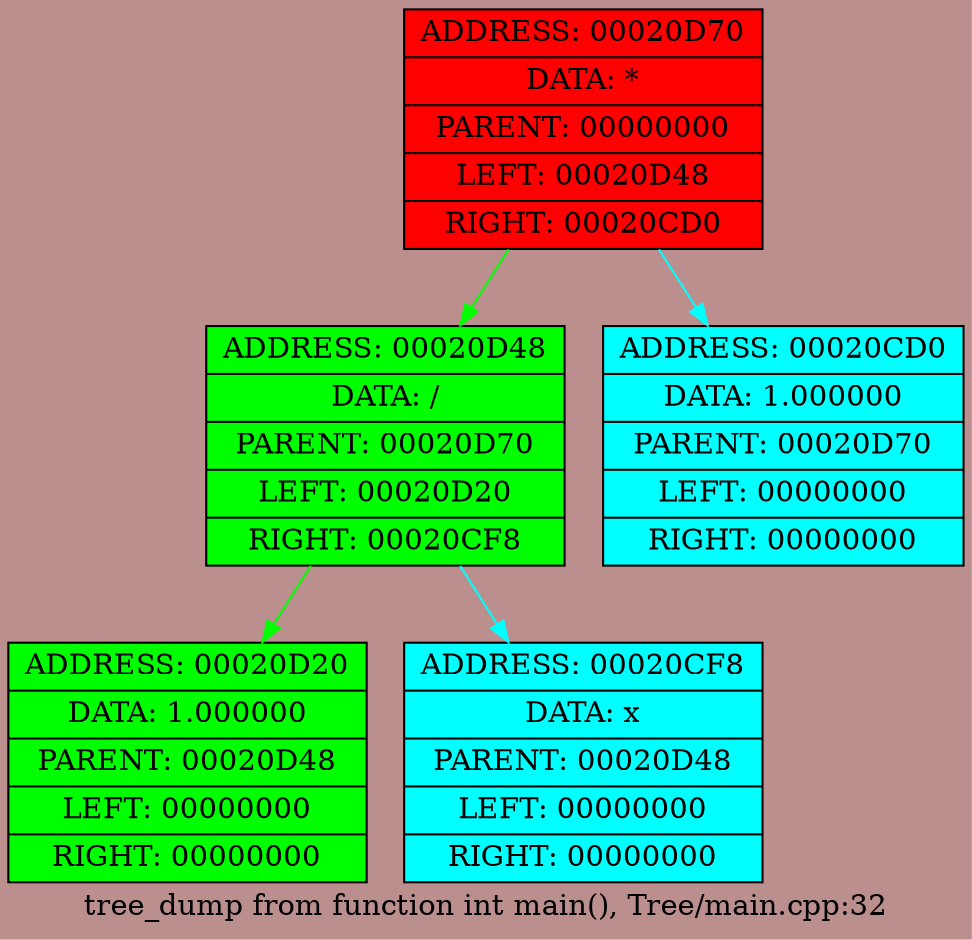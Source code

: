 digraph struct {bgcolor=RosyBrown rankdir = HR


label = "tree_dump from function int main(), Tree/main.cpp:32";
node0[shape=record, style=filled, fillcolor="red", label=" {ADDRESS: 00020D70 | DATA: * | PARENT: 00000000 | LEFT: 00020D48 | RIGHT: 00020CD0}"];
node0->node1 [color = "lime"];
node1[shape=record, style=filled, fillcolor="lime", label=" {ADDRESS: 00020D48 | DATA: / | PARENT: 00020D70 | LEFT: 00020D20 | RIGHT: 00020CF8}"];
node1->node2 [color = "lime"];
node2[shape=record, style=filled, fillcolor="lime", label=" {ADDRESS: 00020D20 | DATA: 1.000000 | PARENT: 00020D48 | LEFT: 00000000 | RIGHT: 00000000}"];
node1->node3 [color = "aqua"];
node3[shape=record, style=filled, fillcolor="aqua", label=" {ADDRESS: 00020CF8 | DATA: x | PARENT: 00020D48 | LEFT: 00000000 | RIGHT: 00000000}"];
node0->node4 [color = "aqua"];
node4[shape=record, style=filled, fillcolor="aqua", label=" {ADDRESS: 00020CD0 | DATA: 1.000000 | PARENT: 00020D70 | LEFT: 00000000 | RIGHT: 00000000}"];


}